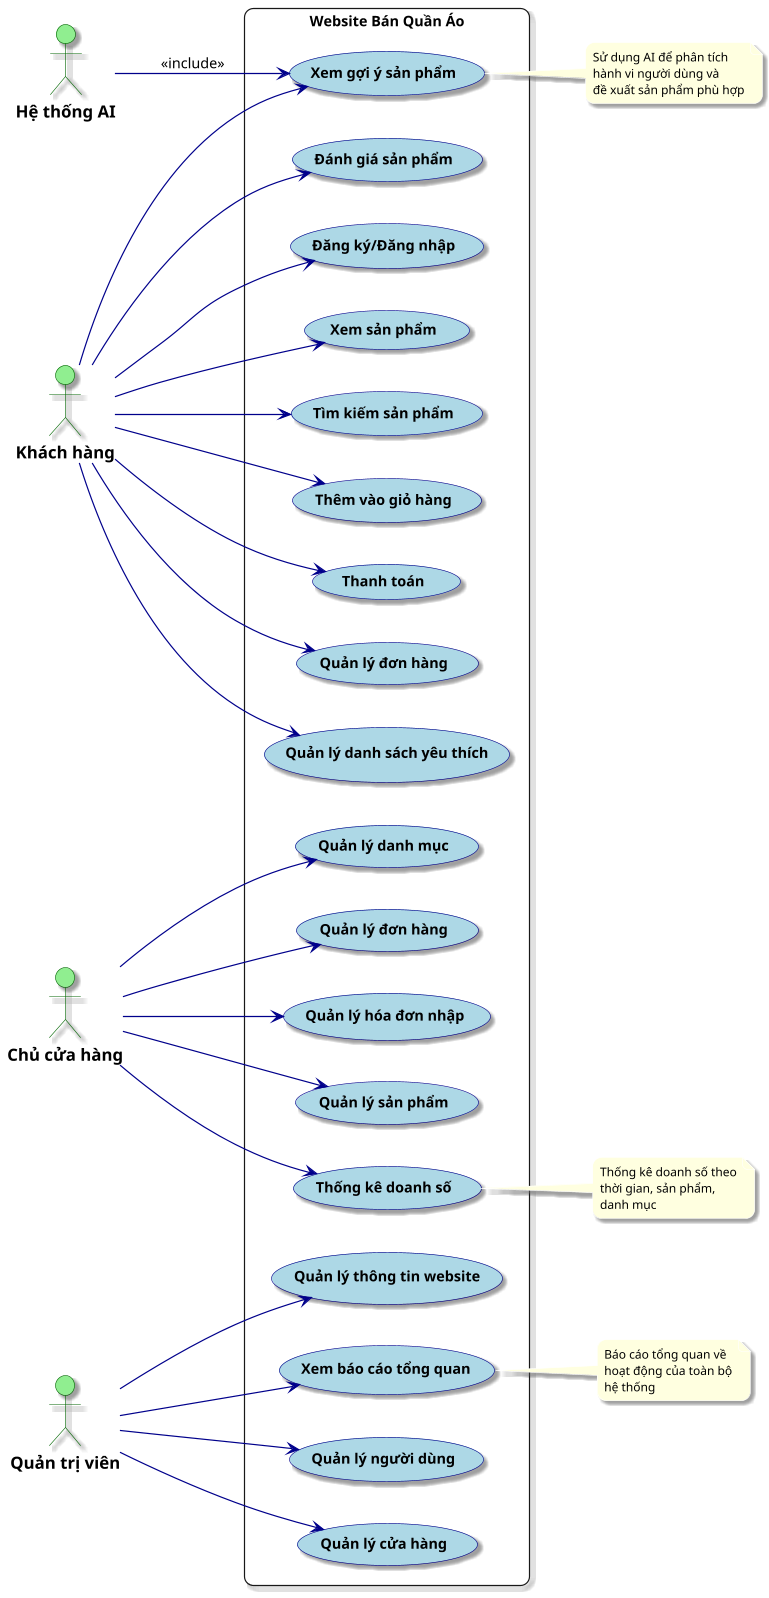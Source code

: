 @startuml E-commerce Clothing Website Use Cases

' Set page size to A4
page 2x2
scale 1.2

' Improve overall styling
skinparam {
    defaultFontName Arial
    defaultFontSize 12
    roundCorner 15
    shadowing true
    shadowingOffset 2
}

' Style for actors
skinparam actor {
    BackgroundColor LightGreen
    BorderColor DarkGreen
    FontSize 14
    FontStyle bold
}

' Style for use cases
skinparam usecase {
    BackgroundColor LightBlue
    BorderColor DarkBlue
    ArrowColor DarkBlue
    FontSize 12
    FontStyle bold
    Padding 8
    Margin 3
}

' Style for notes
skinparam note {
    BackgroundColor LightYellow
    BorderColor DarkYellow
    FontSize 10
    Margin 3
}

' Layout direction
left to right direction

' Actors
actor "Khách hàng" as Customer
actor "Chủ cửa hàng" as ShopOwner
actor "Quản trị viên" as Admin
actor "Hệ thống AI" as AI

rectangle "Website Bán Quần Áo" {
    ' Customer Use Cases
    usecase "Đăng ký/Đăng nhập" as UC1
    usecase "Xem sản phẩm" as UC2
    usecase "Tìm kiếm sản phẩm" as UC3
    usecase "Xem gợi ý sản phẩm" as UC4
    usecase "Thêm vào giỏ hàng" as UC5
    usecase "Thanh toán" as UC6
    usecase "Quản lý đơn hàng" as UC7
    usecase "Quản lý danh sách yêu thích" as UC8
    usecase "Đánh giá sản phẩm" as UC9

    ' Shop Owner Use Cases
    usecase "Quản lý danh mục" as UC10
    usecase "Quản lý sản phẩm" as UC11
    usecase "Thống kê doanh số" as UC12
    usecase "Quản lý đơn hàng" as UC13
    usecase "Quản lý hóa đơn nhập" as UC14

    ' Admin Use Cases
    usecase "Quản lý người dùng" as UC15
    usecase "Quản lý cửa hàng" as UC16
    usecase "Quản lý thông tin website" as UC17
    usecase "Xem báo cáo tổng quan" as UC18
}

' Customer Relationships
Customer --> UC1
Customer --> UC2
Customer --> UC3
Customer --> UC4
Customer --> UC5
Customer --> UC6
Customer --> UC7
Customer --> UC8
Customer --> UC9

' Shop Owner Relationships
ShopOwner --> UC10
ShopOwner --> UC11
ShopOwner --> UC12
ShopOwner --> UC13
ShopOwner --> UC14

' Admin Relationships
Admin --> UC15
Admin --> UC16
Admin --> UC17
Admin --> UC18

' AI System Relationships
AI --> UC4 : <<include>>

note right of UC4
  Sử dụng AI để phân tích
  hành vi người dùng và
  đề xuất sản phẩm phù hợp
end note

note right of UC12
  Thống kê doanh số theo
  thời gian, sản phẩm,
  danh mục
end note

note right of UC18
  Báo cáo tổng quan về
  hoạt động của toàn bộ
  hệ thống
end note

@enduml 